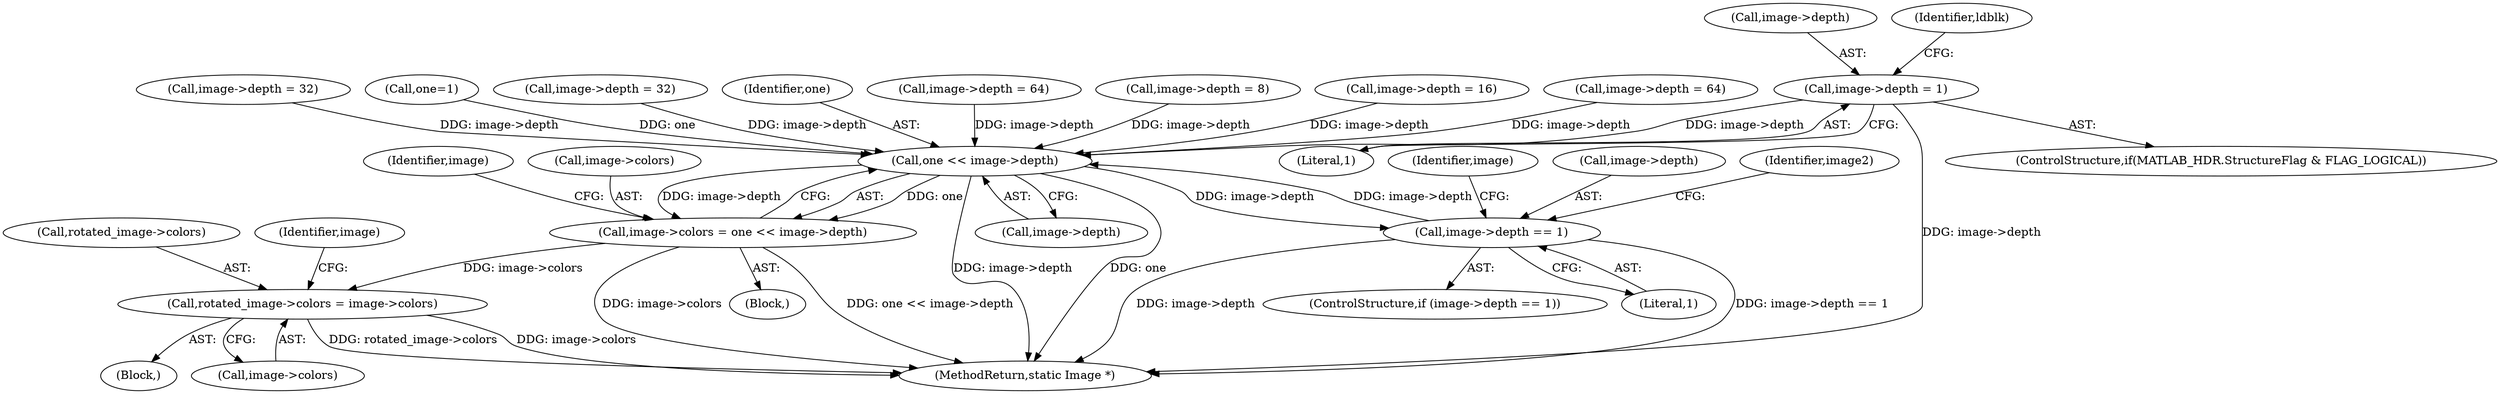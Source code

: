 digraph "0_ImageMagick_f6e9d0d9955e85bdd7540b251cd50d598dacc5e6_33@pointer" {
"1000774" [label="(Call,image->depth = 1)"];
"1000965" [label="(Call,one << image->depth)"];
"1000961" [label="(Call,image->colors = one << image->depth)"];
"1001510" [label="(Call,rotated_image->colors = image->colors)"];
"1001454" [label="(Call,image->depth == 1)"];
"1000774" [label="(Call,image->depth = 1)"];
"1000962" [label="(Call,image->colors)"];
"1001511" [label="(Call,rotated_image->colors)"];
"1001461" [label="(Identifier,image)"];
"1000965" [label="(Call,one << image->depth)"];
"1001455" [label="(Call,image->depth)"];
"1001458" [label="(Literal,1)"];
"1001514" [label="(Call,image->colors)"];
"1000768" [label="(ControlStructure,if(MATLAB_HDR.StructureFlag & FLAG_LOGICAL))"];
"1000967" [label="(Call,image->depth)"];
"1000974" [label="(Identifier,image)"];
"1000838" [label="(Call,image->depth = 64)"];
"1000780" [label="(Call,image->depth = 8)"];
"1000798" [label="(Call,image->depth = 16)"];
"1000889" [label="(Call,image->depth = 64)"];
"1001510" [label="(Call,rotated_image->colors = image->colors)"];
"1000818" [label="(Call,image->depth = 32)"];
"1001483" [label="(Block,)"];
"1000775" [label="(Call,image->depth)"];
"1000778" [label="(Literal,1)"];
"1000961" [label="(Call,image->colors = one << image->depth)"];
"1000382" [label="(Block,)"];
"1000786" [label="(Identifier,ldblk)"];
"1001454" [label="(Call,image->depth == 1)"];
"1001466" [label="(Identifier,image2)"];
"1000958" [label="(Call,one=1)"];
"1000857" [label="(Call,image->depth = 32)"];
"1000966" [label="(Identifier,one)"];
"1001781" [label="(MethodReturn,static Image *)"];
"1001519" [label="(Identifier,image)"];
"1001453" [label="(ControlStructure,if (image->depth == 1))"];
"1000774" -> "1000768"  [label="AST: "];
"1000774" -> "1000778"  [label="CFG: "];
"1000775" -> "1000774"  [label="AST: "];
"1000778" -> "1000774"  [label="AST: "];
"1000786" -> "1000774"  [label="CFG: "];
"1000774" -> "1001781"  [label="DDG: image->depth"];
"1000774" -> "1000965"  [label="DDG: image->depth"];
"1000965" -> "1000961"  [label="AST: "];
"1000965" -> "1000967"  [label="CFG: "];
"1000966" -> "1000965"  [label="AST: "];
"1000967" -> "1000965"  [label="AST: "];
"1000961" -> "1000965"  [label="CFG: "];
"1000965" -> "1001781"  [label="DDG: image->depth"];
"1000965" -> "1001781"  [label="DDG: one"];
"1000965" -> "1000961"  [label="DDG: one"];
"1000965" -> "1000961"  [label="DDG: image->depth"];
"1000958" -> "1000965"  [label="DDG: one"];
"1000857" -> "1000965"  [label="DDG: image->depth"];
"1000780" -> "1000965"  [label="DDG: image->depth"];
"1000889" -> "1000965"  [label="DDG: image->depth"];
"1000798" -> "1000965"  [label="DDG: image->depth"];
"1001454" -> "1000965"  [label="DDG: image->depth"];
"1000818" -> "1000965"  [label="DDG: image->depth"];
"1000838" -> "1000965"  [label="DDG: image->depth"];
"1000965" -> "1001454"  [label="DDG: image->depth"];
"1000961" -> "1000382"  [label="AST: "];
"1000962" -> "1000961"  [label="AST: "];
"1000974" -> "1000961"  [label="CFG: "];
"1000961" -> "1001781"  [label="DDG: one << image->depth"];
"1000961" -> "1001781"  [label="DDG: image->colors"];
"1000961" -> "1001510"  [label="DDG: image->colors"];
"1001510" -> "1001483"  [label="AST: "];
"1001510" -> "1001514"  [label="CFG: "];
"1001511" -> "1001510"  [label="AST: "];
"1001514" -> "1001510"  [label="AST: "];
"1001519" -> "1001510"  [label="CFG: "];
"1001510" -> "1001781"  [label="DDG: rotated_image->colors"];
"1001510" -> "1001781"  [label="DDG: image->colors"];
"1001454" -> "1001453"  [label="AST: "];
"1001454" -> "1001458"  [label="CFG: "];
"1001455" -> "1001454"  [label="AST: "];
"1001458" -> "1001454"  [label="AST: "];
"1001461" -> "1001454"  [label="CFG: "];
"1001466" -> "1001454"  [label="CFG: "];
"1001454" -> "1001781"  [label="DDG: image->depth"];
"1001454" -> "1001781"  [label="DDG: image->depth == 1"];
}
